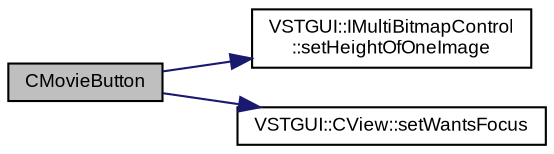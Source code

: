 digraph "CMovieButton"
{
  bgcolor="transparent";
  edge [fontname="Arial",fontsize="9",labelfontname="Arial",labelfontsize="9"];
  node [fontname="Arial",fontsize="9",shape=record];
  rankdir="LR";
  Node1 [label="CMovieButton",height=0.2,width=0.4,color="black", fillcolor="grey75", style="filled" fontcolor="black"];
  Node1 -> Node2 [color="midnightblue",fontsize="9",style="solid",fontname="Arial"];
  Node2 [label="VSTGUI::IMultiBitmapControl\l::setHeightOfOneImage",height=0.2,width=0.4,color="black",URL="$class_v_s_t_g_u_i_1_1_i_multi_bitmap_control.html#a307049d43a2dbda1418a94c88a6f47fb"];
  Node1 -> Node3 [color="midnightblue",fontsize="9",style="solid",fontname="Arial"];
  Node3 [label="VSTGUI::CView::setWantsFocus",height=0.2,width=0.4,color="black",URL="$class_v_s_t_g_u_i_1_1_c_view.html#a7c938477f787fe59b0eacb147a8c03a5",tooltip="set focus support on/off "];
}
